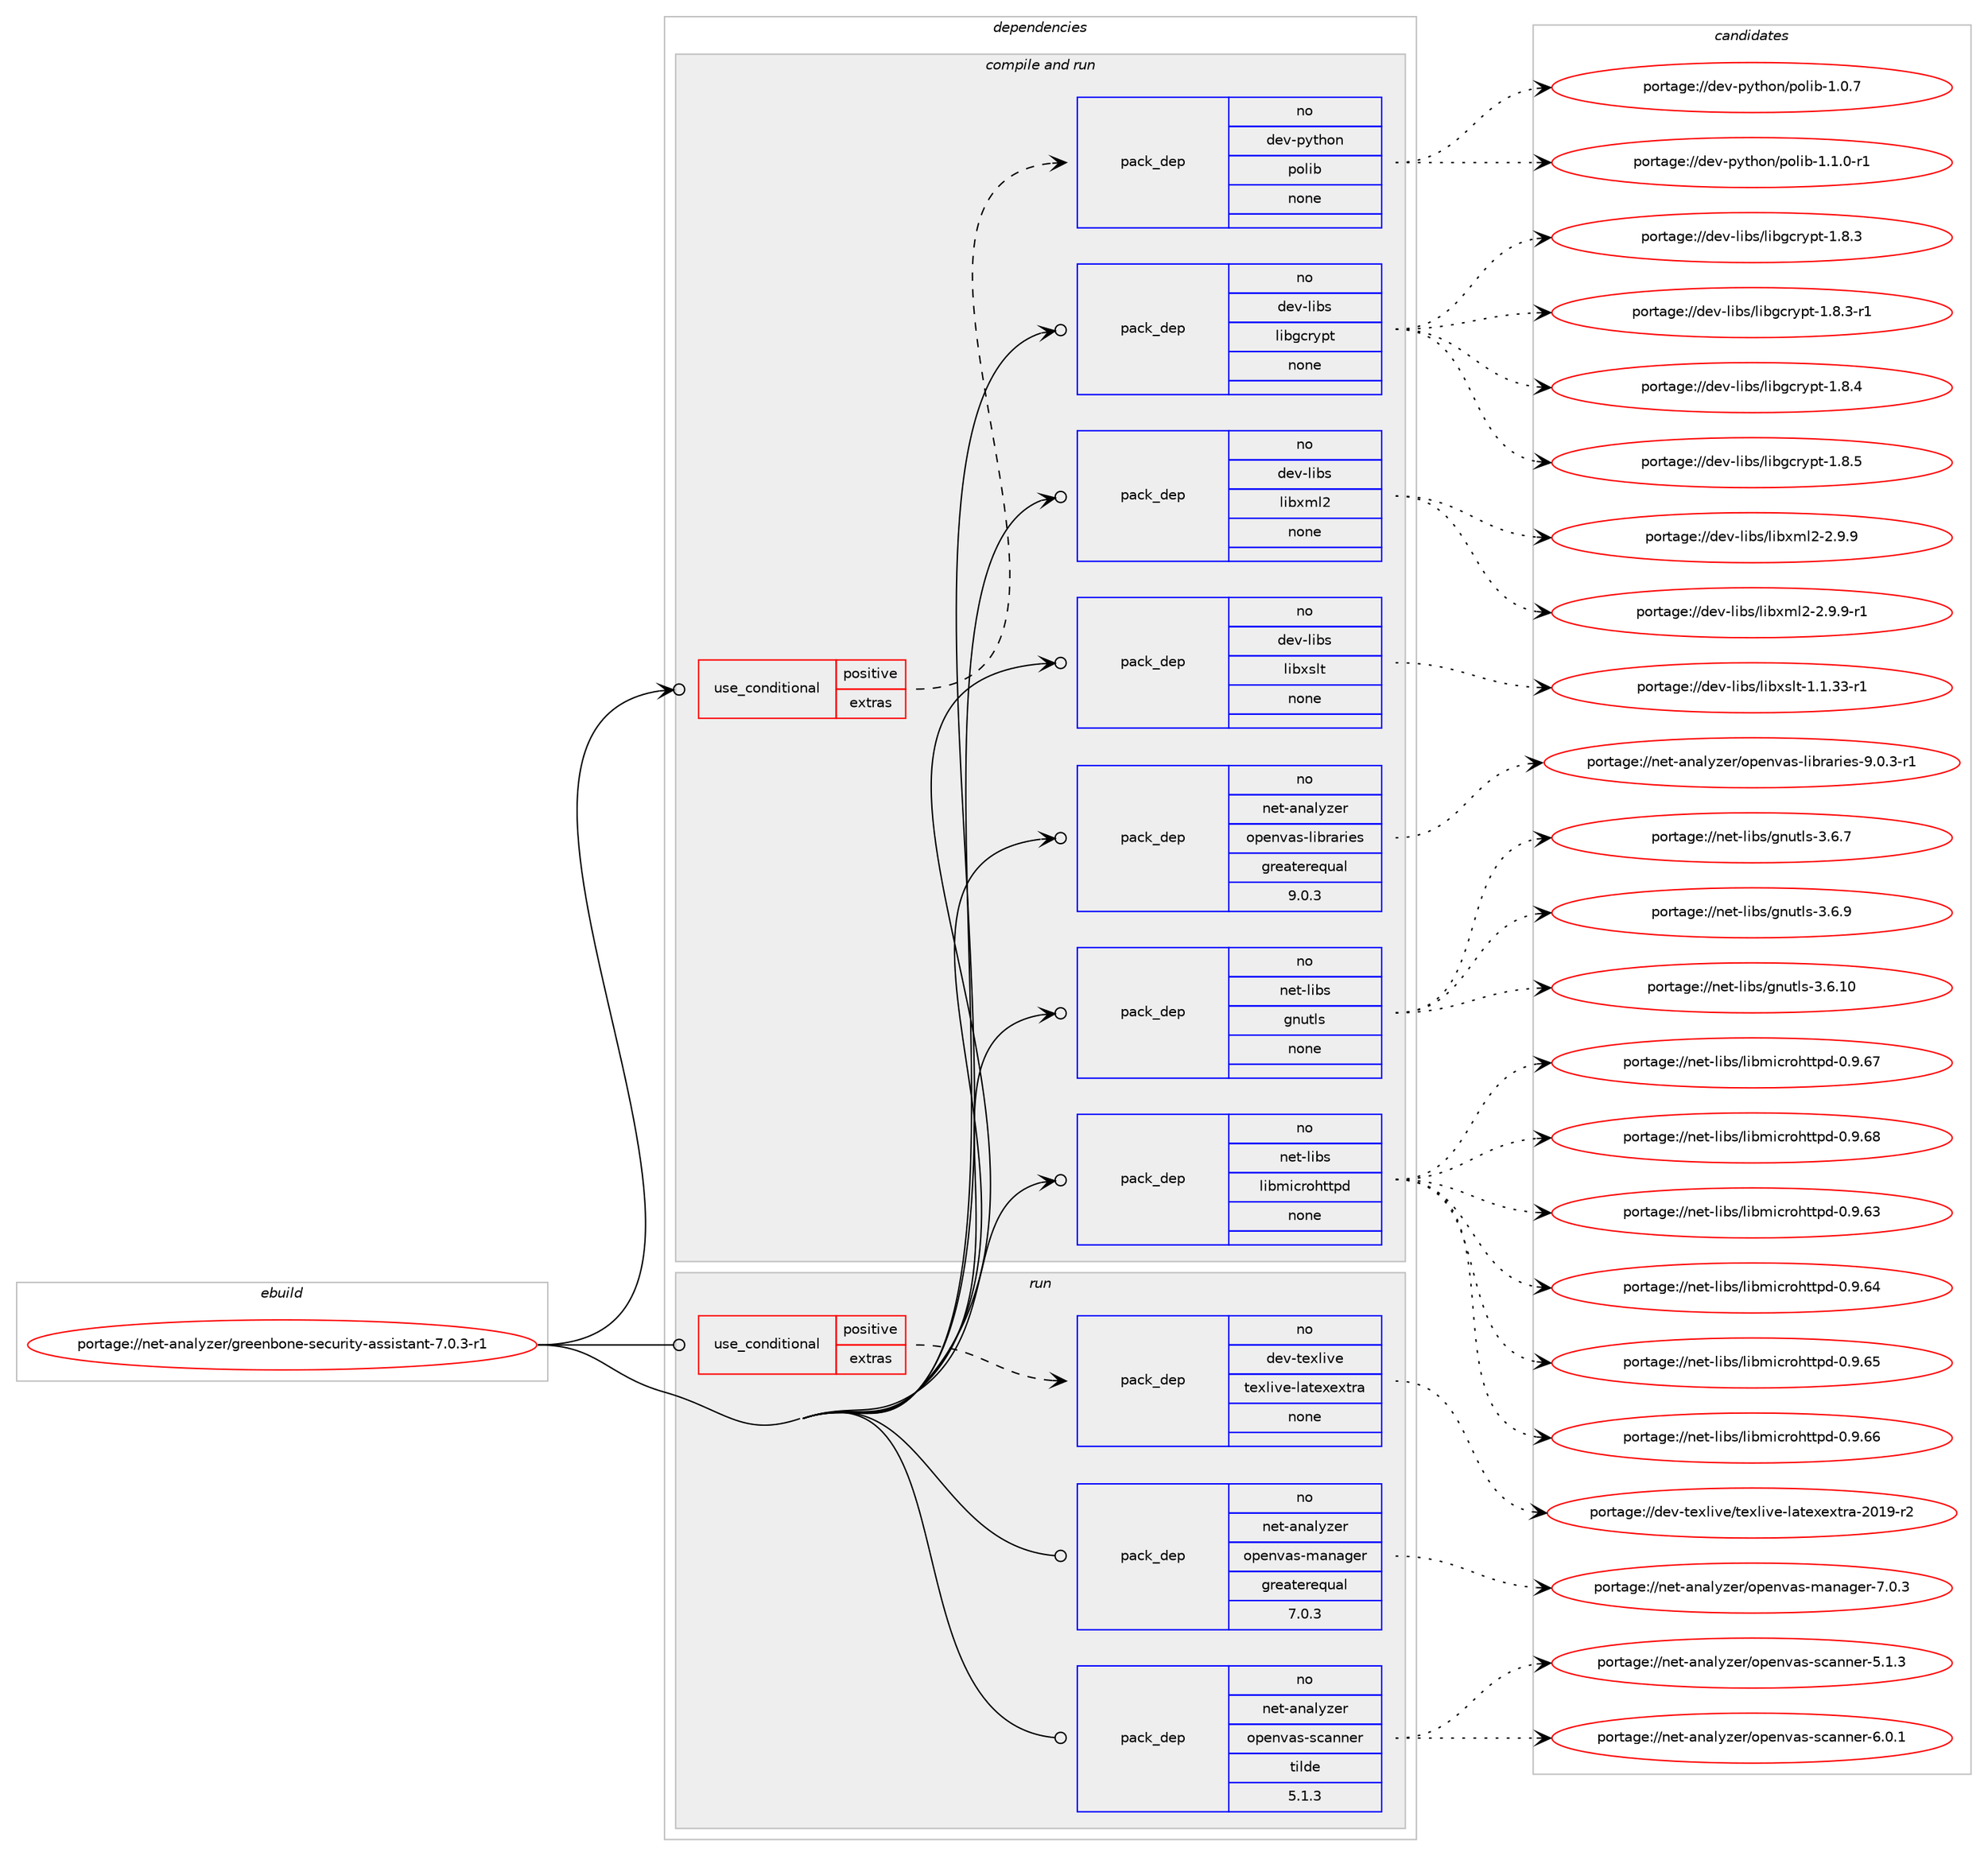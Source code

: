 digraph prolog {

# *************
# Graph options
# *************

newrank=true;
concentrate=true;
compound=true;
graph [rankdir=LR,fontname=Helvetica,fontsize=10,ranksep=1.5];#, ranksep=2.5, nodesep=0.2];
edge  [arrowhead=vee];
node  [fontname=Helvetica,fontsize=10];

# **********
# The ebuild
# **********

subgraph cluster_leftcol {
color=gray;
rank=same;
label=<<i>ebuild</i>>;
id [label="portage://net-analyzer/greenbone-security-assistant-7.0.3-r1", color=red, width=4, href="../net-analyzer/greenbone-security-assistant-7.0.3-r1.svg"];
}

# ****************
# The dependencies
# ****************

subgraph cluster_midcol {
color=gray;
label=<<i>dependencies</i>>;
subgraph cluster_compile {
fillcolor="#eeeeee";
style=filled;
label=<<i>compile</i>>;
}
subgraph cluster_compileandrun {
fillcolor="#eeeeee";
style=filled;
label=<<i>compile and run</i>>;
subgraph cond86235 {
dependency345588 [label=<<TABLE BORDER="0" CELLBORDER="1" CELLSPACING="0" CELLPADDING="4"><TR><TD ROWSPAN="3" CELLPADDING="10">use_conditional</TD></TR><TR><TD>positive</TD></TR><TR><TD>extras</TD></TR></TABLE>>, shape=none, color=red];
subgraph pack253682 {
dependency345589 [label=<<TABLE BORDER="0" CELLBORDER="1" CELLSPACING="0" CELLPADDING="4" WIDTH="220"><TR><TD ROWSPAN="6" CELLPADDING="30">pack_dep</TD></TR><TR><TD WIDTH="110">no</TD></TR><TR><TD>dev-python</TD></TR><TR><TD>polib</TD></TR><TR><TD>none</TD></TR><TR><TD></TD></TR></TABLE>>, shape=none, color=blue];
}
dependency345588:e -> dependency345589:w [weight=20,style="dashed",arrowhead="vee"];
}
id:e -> dependency345588:w [weight=20,style="solid",arrowhead="odotvee"];
subgraph pack253683 {
dependency345590 [label=<<TABLE BORDER="0" CELLBORDER="1" CELLSPACING="0" CELLPADDING="4" WIDTH="220"><TR><TD ROWSPAN="6" CELLPADDING="30">pack_dep</TD></TR><TR><TD WIDTH="110">no</TD></TR><TR><TD>dev-libs</TD></TR><TR><TD>libgcrypt</TD></TR><TR><TD>none</TD></TR><TR><TD></TD></TR></TABLE>>, shape=none, color=blue];
}
id:e -> dependency345590:w [weight=20,style="solid",arrowhead="odotvee"];
subgraph pack253684 {
dependency345591 [label=<<TABLE BORDER="0" CELLBORDER="1" CELLSPACING="0" CELLPADDING="4" WIDTH="220"><TR><TD ROWSPAN="6" CELLPADDING="30">pack_dep</TD></TR><TR><TD WIDTH="110">no</TD></TR><TR><TD>dev-libs</TD></TR><TR><TD>libxml2</TD></TR><TR><TD>none</TD></TR><TR><TD></TD></TR></TABLE>>, shape=none, color=blue];
}
id:e -> dependency345591:w [weight=20,style="solid",arrowhead="odotvee"];
subgraph pack253685 {
dependency345592 [label=<<TABLE BORDER="0" CELLBORDER="1" CELLSPACING="0" CELLPADDING="4" WIDTH="220"><TR><TD ROWSPAN="6" CELLPADDING="30">pack_dep</TD></TR><TR><TD WIDTH="110">no</TD></TR><TR><TD>dev-libs</TD></TR><TR><TD>libxslt</TD></TR><TR><TD>none</TD></TR><TR><TD></TD></TR></TABLE>>, shape=none, color=blue];
}
id:e -> dependency345592:w [weight=20,style="solid",arrowhead="odotvee"];
subgraph pack253686 {
dependency345593 [label=<<TABLE BORDER="0" CELLBORDER="1" CELLSPACING="0" CELLPADDING="4" WIDTH="220"><TR><TD ROWSPAN="6" CELLPADDING="30">pack_dep</TD></TR><TR><TD WIDTH="110">no</TD></TR><TR><TD>net-analyzer</TD></TR><TR><TD>openvas-libraries</TD></TR><TR><TD>greaterequal</TD></TR><TR><TD>9.0.3</TD></TR></TABLE>>, shape=none, color=blue];
}
id:e -> dependency345593:w [weight=20,style="solid",arrowhead="odotvee"];
subgraph pack253687 {
dependency345594 [label=<<TABLE BORDER="0" CELLBORDER="1" CELLSPACING="0" CELLPADDING="4" WIDTH="220"><TR><TD ROWSPAN="6" CELLPADDING="30">pack_dep</TD></TR><TR><TD WIDTH="110">no</TD></TR><TR><TD>net-libs</TD></TR><TR><TD>gnutls</TD></TR><TR><TD>none</TD></TR><TR><TD></TD></TR></TABLE>>, shape=none, color=blue];
}
id:e -> dependency345594:w [weight=20,style="solid",arrowhead="odotvee"];
subgraph pack253688 {
dependency345595 [label=<<TABLE BORDER="0" CELLBORDER="1" CELLSPACING="0" CELLPADDING="4" WIDTH="220"><TR><TD ROWSPAN="6" CELLPADDING="30">pack_dep</TD></TR><TR><TD WIDTH="110">no</TD></TR><TR><TD>net-libs</TD></TR><TR><TD>libmicrohttpd</TD></TR><TR><TD>none</TD></TR><TR><TD></TD></TR></TABLE>>, shape=none, color=blue];
}
id:e -> dependency345595:w [weight=20,style="solid",arrowhead="odotvee"];
}
subgraph cluster_run {
fillcolor="#eeeeee";
style=filled;
label=<<i>run</i>>;
subgraph cond86236 {
dependency345596 [label=<<TABLE BORDER="0" CELLBORDER="1" CELLSPACING="0" CELLPADDING="4"><TR><TD ROWSPAN="3" CELLPADDING="10">use_conditional</TD></TR><TR><TD>positive</TD></TR><TR><TD>extras</TD></TR></TABLE>>, shape=none, color=red];
subgraph pack253689 {
dependency345597 [label=<<TABLE BORDER="0" CELLBORDER="1" CELLSPACING="0" CELLPADDING="4" WIDTH="220"><TR><TD ROWSPAN="6" CELLPADDING="30">pack_dep</TD></TR><TR><TD WIDTH="110">no</TD></TR><TR><TD>dev-texlive</TD></TR><TR><TD>texlive-latexextra</TD></TR><TR><TD>none</TD></TR><TR><TD></TD></TR></TABLE>>, shape=none, color=blue];
}
dependency345596:e -> dependency345597:w [weight=20,style="dashed",arrowhead="vee"];
}
id:e -> dependency345596:w [weight=20,style="solid",arrowhead="odot"];
subgraph pack253690 {
dependency345598 [label=<<TABLE BORDER="0" CELLBORDER="1" CELLSPACING="0" CELLPADDING="4" WIDTH="220"><TR><TD ROWSPAN="6" CELLPADDING="30">pack_dep</TD></TR><TR><TD WIDTH="110">no</TD></TR><TR><TD>net-analyzer</TD></TR><TR><TD>openvas-manager</TD></TR><TR><TD>greaterequal</TD></TR><TR><TD>7.0.3</TD></TR></TABLE>>, shape=none, color=blue];
}
id:e -> dependency345598:w [weight=20,style="solid",arrowhead="odot"];
subgraph pack253691 {
dependency345599 [label=<<TABLE BORDER="0" CELLBORDER="1" CELLSPACING="0" CELLPADDING="4" WIDTH="220"><TR><TD ROWSPAN="6" CELLPADDING="30">pack_dep</TD></TR><TR><TD WIDTH="110">no</TD></TR><TR><TD>net-analyzer</TD></TR><TR><TD>openvas-scanner</TD></TR><TR><TD>tilde</TD></TR><TR><TD>5.1.3</TD></TR></TABLE>>, shape=none, color=blue];
}
id:e -> dependency345599:w [weight=20,style="solid",arrowhead="odot"];
}
}

# **************
# The candidates
# **************

subgraph cluster_choices {
rank=same;
color=gray;
label=<<i>candidates</i>>;

subgraph choice253682 {
color=black;
nodesep=1;
choiceportage100101118451121211161041111104711211110810598454946484655 [label="portage://dev-python/polib-1.0.7", color=red, width=4,href="../dev-python/polib-1.0.7.svg"];
choiceportage1001011184511212111610411111047112111108105984549464946484511449 [label="portage://dev-python/polib-1.1.0-r1", color=red, width=4,href="../dev-python/polib-1.1.0-r1.svg"];
dependency345589:e -> choiceportage100101118451121211161041111104711211110810598454946484655:w [style=dotted,weight="100"];
dependency345589:e -> choiceportage1001011184511212111610411111047112111108105984549464946484511449:w [style=dotted,weight="100"];
}
subgraph choice253683 {
color=black;
nodesep=1;
choiceportage1001011184510810598115471081059810399114121112116454946564651 [label="portage://dev-libs/libgcrypt-1.8.3", color=red, width=4,href="../dev-libs/libgcrypt-1.8.3.svg"];
choiceportage10010111845108105981154710810598103991141211121164549465646514511449 [label="portage://dev-libs/libgcrypt-1.8.3-r1", color=red, width=4,href="../dev-libs/libgcrypt-1.8.3-r1.svg"];
choiceportage1001011184510810598115471081059810399114121112116454946564652 [label="portage://dev-libs/libgcrypt-1.8.4", color=red, width=4,href="../dev-libs/libgcrypt-1.8.4.svg"];
choiceportage1001011184510810598115471081059810399114121112116454946564653 [label="portage://dev-libs/libgcrypt-1.8.5", color=red, width=4,href="../dev-libs/libgcrypt-1.8.5.svg"];
dependency345590:e -> choiceportage1001011184510810598115471081059810399114121112116454946564651:w [style=dotted,weight="100"];
dependency345590:e -> choiceportage10010111845108105981154710810598103991141211121164549465646514511449:w [style=dotted,weight="100"];
dependency345590:e -> choiceportage1001011184510810598115471081059810399114121112116454946564652:w [style=dotted,weight="100"];
dependency345590:e -> choiceportage1001011184510810598115471081059810399114121112116454946564653:w [style=dotted,weight="100"];
}
subgraph choice253684 {
color=black;
nodesep=1;
choiceportage1001011184510810598115471081059812010910850455046574657 [label="portage://dev-libs/libxml2-2.9.9", color=red, width=4,href="../dev-libs/libxml2-2.9.9.svg"];
choiceportage10010111845108105981154710810598120109108504550465746574511449 [label="portage://dev-libs/libxml2-2.9.9-r1", color=red, width=4,href="../dev-libs/libxml2-2.9.9-r1.svg"];
dependency345591:e -> choiceportage1001011184510810598115471081059812010910850455046574657:w [style=dotted,weight="100"];
dependency345591:e -> choiceportage10010111845108105981154710810598120109108504550465746574511449:w [style=dotted,weight="100"];
}
subgraph choice253685 {
color=black;
nodesep=1;
choiceportage10010111845108105981154710810598120115108116454946494651514511449 [label="portage://dev-libs/libxslt-1.1.33-r1", color=red, width=4,href="../dev-libs/libxslt-1.1.33-r1.svg"];
dependency345592:e -> choiceportage10010111845108105981154710810598120115108116454946494651514511449:w [style=dotted,weight="100"];
}
subgraph choice253686 {
color=black;
nodesep=1;
choiceportage11010111645971109710812112210111447111112101110118971154510810598114971141051011154557464846514511449 [label="portage://net-analyzer/openvas-libraries-9.0.3-r1", color=red, width=4,href="../net-analyzer/openvas-libraries-9.0.3-r1.svg"];
dependency345593:e -> choiceportage11010111645971109710812112210111447111112101110118971154510810598114971141051011154557464846514511449:w [style=dotted,weight="100"];
}
subgraph choice253687 {
color=black;
nodesep=1;
choiceportage11010111645108105981154710311011711610811545514654464948 [label="portage://net-libs/gnutls-3.6.10", color=red, width=4,href="../net-libs/gnutls-3.6.10.svg"];
choiceportage110101116451081059811547103110117116108115455146544655 [label="portage://net-libs/gnutls-3.6.7", color=red, width=4,href="../net-libs/gnutls-3.6.7.svg"];
choiceportage110101116451081059811547103110117116108115455146544657 [label="portage://net-libs/gnutls-3.6.9", color=red, width=4,href="../net-libs/gnutls-3.6.9.svg"];
dependency345594:e -> choiceportage11010111645108105981154710311011711610811545514654464948:w [style=dotted,weight="100"];
dependency345594:e -> choiceportage110101116451081059811547103110117116108115455146544655:w [style=dotted,weight="100"];
dependency345594:e -> choiceportage110101116451081059811547103110117116108115455146544657:w [style=dotted,weight="100"];
}
subgraph choice253688 {
color=black;
nodesep=1;
choiceportage110101116451081059811547108105981091059911411110411611611210045484657465451 [label="portage://net-libs/libmicrohttpd-0.9.63", color=red, width=4,href="../net-libs/libmicrohttpd-0.9.63.svg"];
choiceportage110101116451081059811547108105981091059911411110411611611210045484657465452 [label="portage://net-libs/libmicrohttpd-0.9.64", color=red, width=4,href="../net-libs/libmicrohttpd-0.9.64.svg"];
choiceportage110101116451081059811547108105981091059911411110411611611210045484657465453 [label="portage://net-libs/libmicrohttpd-0.9.65", color=red, width=4,href="../net-libs/libmicrohttpd-0.9.65.svg"];
choiceportage110101116451081059811547108105981091059911411110411611611210045484657465454 [label="portage://net-libs/libmicrohttpd-0.9.66", color=red, width=4,href="../net-libs/libmicrohttpd-0.9.66.svg"];
choiceportage110101116451081059811547108105981091059911411110411611611210045484657465455 [label="portage://net-libs/libmicrohttpd-0.9.67", color=red, width=4,href="../net-libs/libmicrohttpd-0.9.67.svg"];
choiceportage110101116451081059811547108105981091059911411110411611611210045484657465456 [label="portage://net-libs/libmicrohttpd-0.9.68", color=red, width=4,href="../net-libs/libmicrohttpd-0.9.68.svg"];
dependency345595:e -> choiceportage110101116451081059811547108105981091059911411110411611611210045484657465451:w [style=dotted,weight="100"];
dependency345595:e -> choiceportage110101116451081059811547108105981091059911411110411611611210045484657465452:w [style=dotted,weight="100"];
dependency345595:e -> choiceportage110101116451081059811547108105981091059911411110411611611210045484657465453:w [style=dotted,weight="100"];
dependency345595:e -> choiceportage110101116451081059811547108105981091059911411110411611611210045484657465454:w [style=dotted,weight="100"];
dependency345595:e -> choiceportage110101116451081059811547108105981091059911411110411611611210045484657465455:w [style=dotted,weight="100"];
dependency345595:e -> choiceportage110101116451081059811547108105981091059911411110411611611210045484657465456:w [style=dotted,weight="100"];
}
subgraph choice253689 {
color=black;
nodesep=1;
choiceportage100101118451161011201081051181014711610112010810511810145108971161011201011201161149745504849574511450 [label="portage://dev-texlive/texlive-latexextra-2019-r2", color=red, width=4,href="../dev-texlive/texlive-latexextra-2019-r2.svg"];
dependency345597:e -> choiceportage100101118451161011201081051181014711610112010810511810145108971161011201011201161149745504849574511450:w [style=dotted,weight="100"];
}
subgraph choice253690 {
color=black;
nodesep=1;
choiceportage1101011164597110971081211221011144711111210111011897115451099711097103101114455546484651 [label="portage://net-analyzer/openvas-manager-7.0.3", color=red, width=4,href="../net-analyzer/openvas-manager-7.0.3.svg"];
dependency345598:e -> choiceportage1101011164597110971081211221011144711111210111011897115451099711097103101114455546484651:w [style=dotted,weight="100"];
}
subgraph choice253691 {
color=black;
nodesep=1;
choiceportage1101011164597110971081211221011144711111210111011897115451159997110110101114455346494651 [label="portage://net-analyzer/openvas-scanner-5.1.3", color=red, width=4,href="../net-analyzer/openvas-scanner-5.1.3.svg"];
choiceportage1101011164597110971081211221011144711111210111011897115451159997110110101114455446484649 [label="portage://net-analyzer/openvas-scanner-6.0.1", color=red, width=4,href="../net-analyzer/openvas-scanner-6.0.1.svg"];
dependency345599:e -> choiceportage1101011164597110971081211221011144711111210111011897115451159997110110101114455346494651:w [style=dotted,weight="100"];
dependency345599:e -> choiceportage1101011164597110971081211221011144711111210111011897115451159997110110101114455446484649:w [style=dotted,weight="100"];
}
}

}
